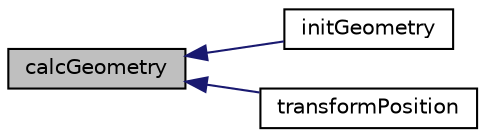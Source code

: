 digraph "calcGeometry"
{
  bgcolor="transparent";
  edge [fontname="Helvetica",fontsize="10",labelfontname="Helvetica",labelfontsize="10"];
  node [fontname="Helvetica",fontsize="10",shape=record];
  rankdir="LR";
  Node328 [label="calcGeometry",height=0.2,width=0.4,color="black", fillcolor="grey75", style="filled", fontcolor="black"];
  Node328 -> Node329 [dir="back",color="midnightblue",fontsize="10",style="solid",fontname="Helvetica"];
  Node329 [label="initGeometry",height=0.2,width=0.4,color="black",URL="$a28605.html#a633b37f544e6c45c018011729ee1f7da",tooltip="Initialise the calculation of the patch geometry. "];
  Node328 -> Node330 [dir="back",color="midnightblue",fontsize="10",style="solid",fontname="Helvetica"];
  Node330 [label="transformPosition",height=0.2,width=0.4,color="black",URL="$a28605.html#abdf248e43e801ad323015a486558c906",tooltip="Transform a patch-based position from other side to this side. "];
}
